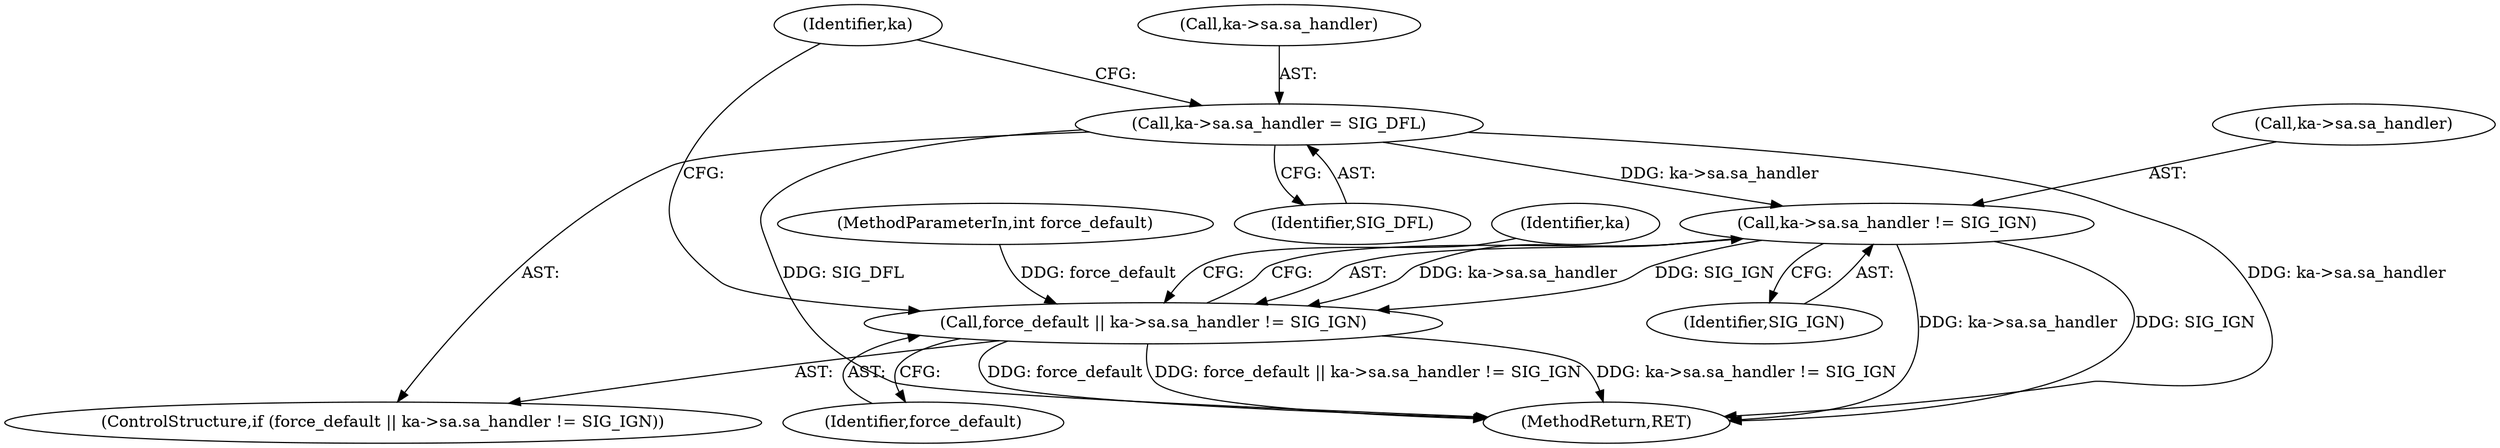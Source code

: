 digraph "0_linux_2ca39528c01a933f6689cd6505ce65bd6d68a530@pointer" {
"1000129" [label="(Call,ka->sa.sa_handler != SIG_IGN)"];
"1000136" [label="(Call,ka->sa.sa_handler = SIG_DFL)"];
"1000127" [label="(Call,force_default || ka->sa.sa_handler != SIG_IGN)"];
"1000137" [label="(Call,ka->sa.sa_handler)"];
"1000127" [label="(Call,force_default || ka->sa.sa_handler != SIG_IGN)"];
"1000136" [label="(Call,ka->sa.sa_handler = SIG_DFL)"];
"1000102" [label="(MethodParameterIn,int force_default)"];
"1000166" [label="(MethodReturn,RET)"];
"1000126" [label="(ControlStructure,if (force_default || ka->sa.sa_handler != SIG_IGN))"];
"1000142" [label="(Identifier,SIG_DFL)"];
"1000146" [label="(Identifier,ka)"];
"1000135" [label="(Identifier,SIG_IGN)"];
"1000139" [label="(Identifier,ka)"];
"1000129" [label="(Call,ka->sa.sa_handler != SIG_IGN)"];
"1000128" [label="(Identifier,force_default)"];
"1000130" [label="(Call,ka->sa.sa_handler)"];
"1000129" -> "1000127"  [label="AST: "];
"1000129" -> "1000135"  [label="CFG: "];
"1000130" -> "1000129"  [label="AST: "];
"1000135" -> "1000129"  [label="AST: "];
"1000127" -> "1000129"  [label="CFG: "];
"1000129" -> "1000166"  [label="DDG: ka->sa.sa_handler"];
"1000129" -> "1000166"  [label="DDG: SIG_IGN"];
"1000129" -> "1000127"  [label="DDG: ka->sa.sa_handler"];
"1000129" -> "1000127"  [label="DDG: SIG_IGN"];
"1000136" -> "1000129"  [label="DDG: ka->sa.sa_handler"];
"1000136" -> "1000126"  [label="AST: "];
"1000136" -> "1000142"  [label="CFG: "];
"1000137" -> "1000136"  [label="AST: "];
"1000142" -> "1000136"  [label="AST: "];
"1000146" -> "1000136"  [label="CFG: "];
"1000136" -> "1000166"  [label="DDG: SIG_DFL"];
"1000136" -> "1000166"  [label="DDG: ka->sa.sa_handler"];
"1000127" -> "1000126"  [label="AST: "];
"1000127" -> "1000128"  [label="CFG: "];
"1000128" -> "1000127"  [label="AST: "];
"1000139" -> "1000127"  [label="CFG: "];
"1000146" -> "1000127"  [label="CFG: "];
"1000127" -> "1000166"  [label="DDG: force_default || ka->sa.sa_handler != SIG_IGN"];
"1000127" -> "1000166"  [label="DDG: ka->sa.sa_handler != SIG_IGN"];
"1000127" -> "1000166"  [label="DDG: force_default"];
"1000102" -> "1000127"  [label="DDG: force_default"];
}
